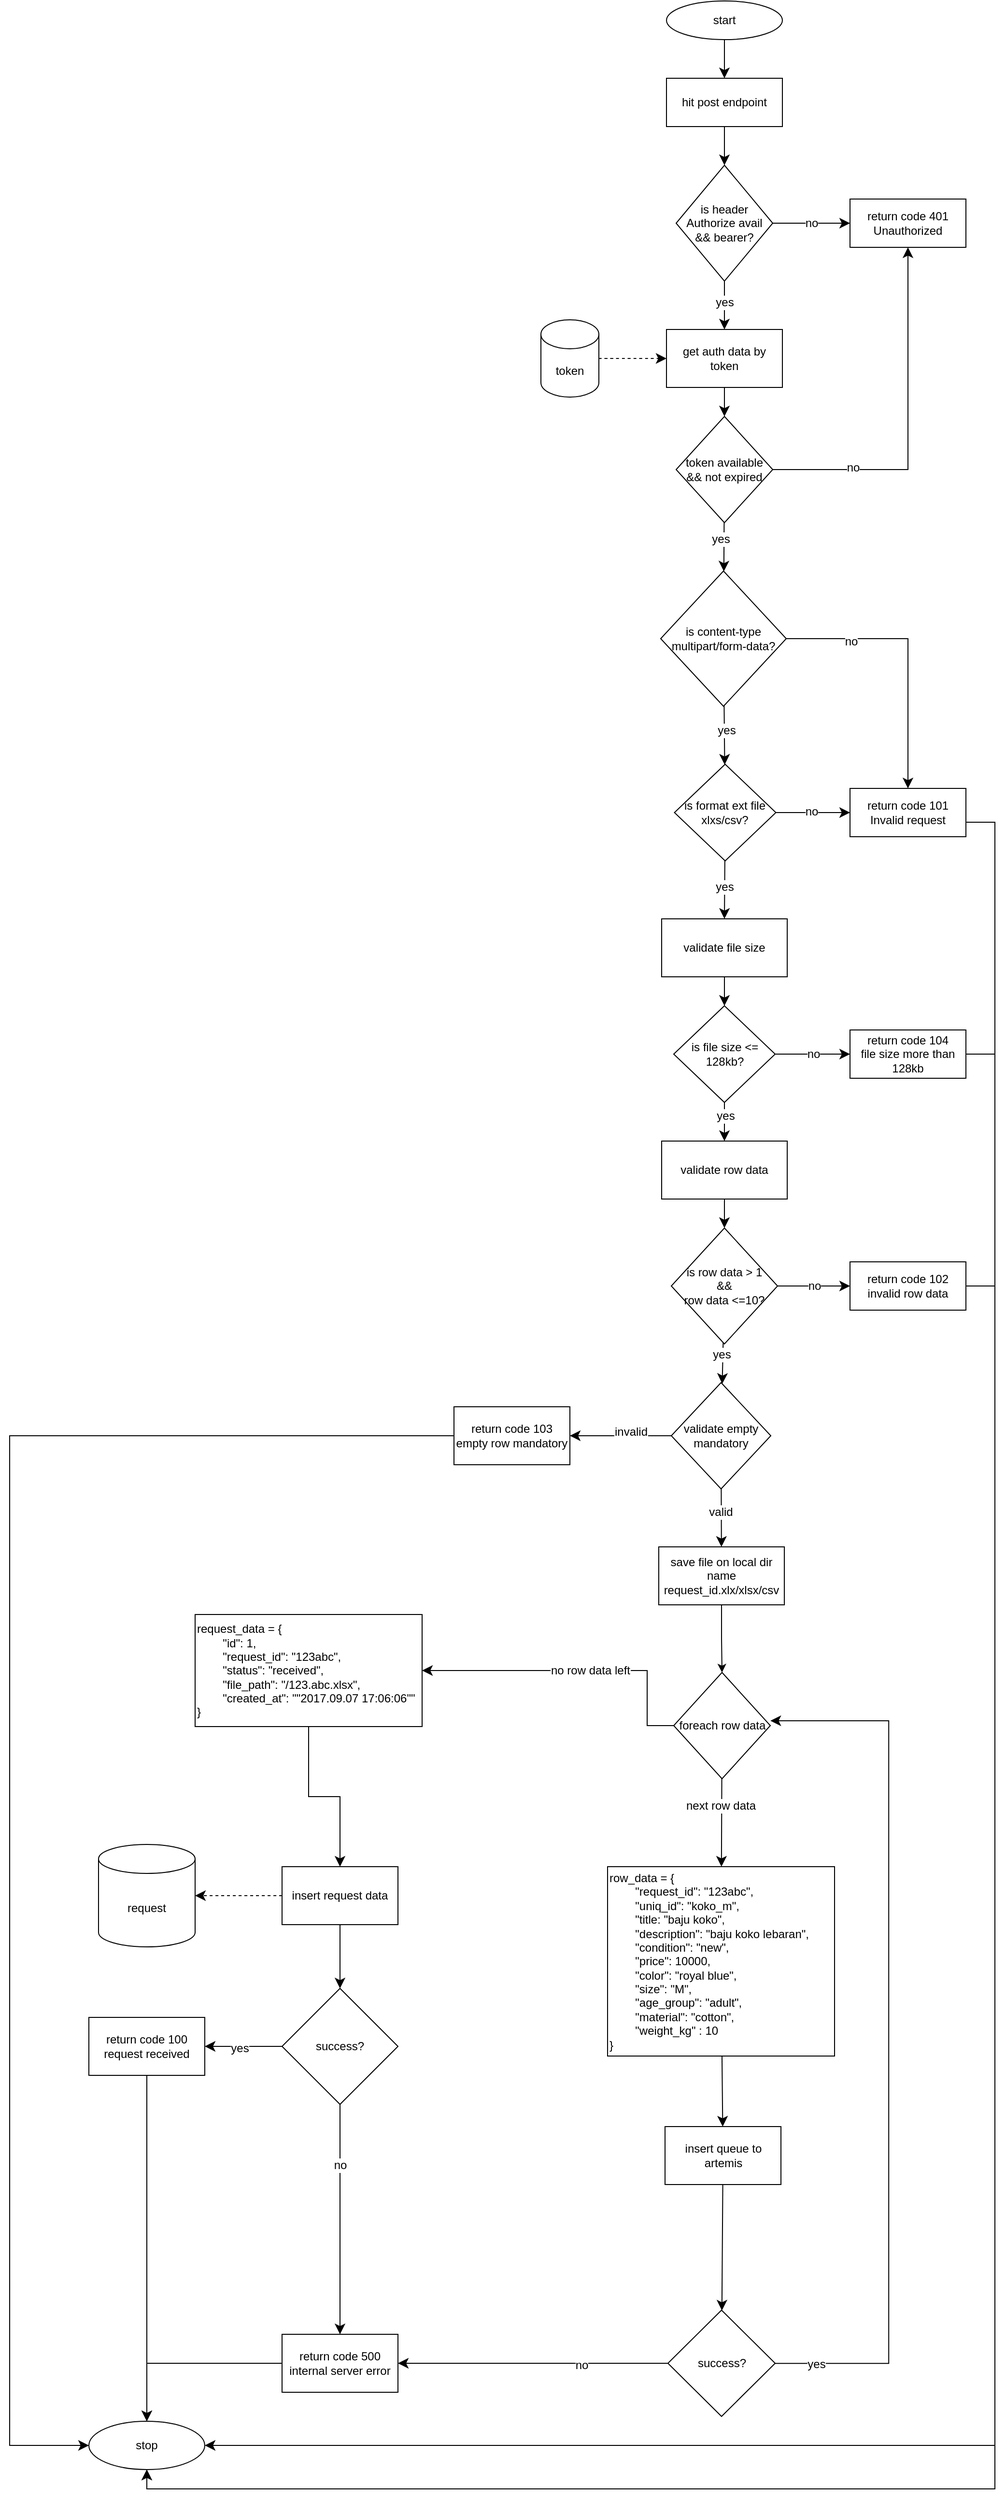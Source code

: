 <mxfile version="24.0.1" type="google">
  <diagram id="C5RBs43oDa-KdzZeNtuy" name="Page-1">
    <mxGraphModel grid="1" page="1" gridSize="10" guides="1" tooltips="1" connect="1" arrows="1" fold="1" pageScale="1" pageWidth="827" pageHeight="1169" math="0" shadow="0">
      <root>
        <mxCell id="WIyWlLk6GJQsqaUBKTNV-0" />
        <mxCell id="WIyWlLk6GJQsqaUBKTNV-1" parent="WIyWlLk6GJQsqaUBKTNV-0" />
        <mxCell id="SI7UW8Pgef0wgsVxKk_l-2" style="edgeStyle=none;curved=1;rounded=0;orthogonalLoop=1;jettySize=auto;html=1;exitX=0.5;exitY=1;exitDx=0;exitDy=0;fontSize=12;startSize=8;endSize=8;" edge="1" parent="WIyWlLk6GJQsqaUBKTNV-1" source="SI7UW8Pgef0wgsVxKk_l-0" target="SI7UW8Pgef0wgsVxKk_l-1">
          <mxGeometry relative="1" as="geometry" />
        </mxCell>
        <mxCell id="SI7UW8Pgef0wgsVxKk_l-0" value="start" style="ellipse;whiteSpace=wrap;html=1;" vertex="1" parent="WIyWlLk6GJQsqaUBKTNV-1">
          <mxGeometry x="220" y="40" width="120" height="40" as="geometry" />
        </mxCell>
        <mxCell id="SI7UW8Pgef0wgsVxKk_l-5" style="edgeStyle=none;curved=1;rounded=0;orthogonalLoop=1;jettySize=auto;html=1;fontSize=12;startSize=8;endSize=8;" edge="1" parent="WIyWlLk6GJQsqaUBKTNV-1" source="SI7UW8Pgef0wgsVxKk_l-1" target="SI7UW8Pgef0wgsVxKk_l-4">
          <mxGeometry relative="1" as="geometry" />
        </mxCell>
        <mxCell id="SI7UW8Pgef0wgsVxKk_l-1" value="hit post endpoint" style="rounded=0;whiteSpace=wrap;html=1;" vertex="1" parent="WIyWlLk6GJQsqaUBKTNV-1">
          <mxGeometry x="220" y="120" width="120" height="50" as="geometry" />
        </mxCell>
        <mxCell id="SI7UW8Pgef0wgsVxKk_l-7" style="edgeStyle=none;curved=1;rounded=0;orthogonalLoop=1;jettySize=auto;html=1;fontSize=12;startSize=8;endSize=8;" edge="1" parent="WIyWlLk6GJQsqaUBKTNV-1" source="SI7UW8Pgef0wgsVxKk_l-4" target="SI7UW8Pgef0wgsVxKk_l-6">
          <mxGeometry relative="1" as="geometry" />
        </mxCell>
        <mxCell id="SI7UW8Pgef0wgsVxKk_l-8" value="no" style="edgeLabel;html=1;align=center;verticalAlign=middle;resizable=0;points=[];fontSize=12;" connectable="0" vertex="1" parent="SI7UW8Pgef0wgsVxKk_l-7">
          <mxGeometry x="0.15" y="3" relative="1" as="geometry">
            <mxPoint x="-6" y="3" as="offset" />
          </mxGeometry>
        </mxCell>
        <mxCell id="SI7UW8Pgef0wgsVxKk_l-14" style="edgeStyle=none;curved=1;rounded=0;orthogonalLoop=1;jettySize=auto;html=1;fontSize=12;startSize=8;endSize=8;" edge="1" parent="WIyWlLk6GJQsqaUBKTNV-1" source="SI7UW8Pgef0wgsVxKk_l-4" target="SI7UW8Pgef0wgsVxKk_l-13">
          <mxGeometry relative="1" as="geometry" />
        </mxCell>
        <mxCell id="SI7UW8Pgef0wgsVxKk_l-31" value="yes" style="edgeLabel;html=1;align=center;verticalAlign=middle;resizable=0;points=[];fontSize=12;" connectable="0" vertex="1" parent="SI7UW8Pgef0wgsVxKk_l-14">
          <mxGeometry x="-0.133" relative="1" as="geometry">
            <mxPoint as="offset" />
          </mxGeometry>
        </mxCell>
        <mxCell id="SI7UW8Pgef0wgsVxKk_l-4" value="is header Authorize avail &amp;amp;&amp;amp; bearer?" style="rhombus;whiteSpace=wrap;html=1;" vertex="1" parent="WIyWlLk6GJQsqaUBKTNV-1">
          <mxGeometry x="230" y="210" width="100" height="120" as="geometry" />
        </mxCell>
        <mxCell id="SI7UW8Pgef0wgsVxKk_l-6" value="return code 401&lt;br&gt;Unauthorized" style="rounded=0;whiteSpace=wrap;html=1;" vertex="1" parent="WIyWlLk6GJQsqaUBKTNV-1">
          <mxGeometry x="410" y="245" width="120" height="50" as="geometry" />
        </mxCell>
        <mxCell id="SI7UW8Pgef0wgsVxKk_l-12" style="edgeStyle=none;curved=1;rounded=0;orthogonalLoop=1;jettySize=auto;html=1;exitX=1;exitY=0.5;exitDx=0;exitDy=0;exitPerimeter=0;fontSize=12;startSize=8;endSize=8;dashed=1;" edge="1" parent="WIyWlLk6GJQsqaUBKTNV-1" source="SI7UW8Pgef0wgsVxKk_l-10" target="SI7UW8Pgef0wgsVxKk_l-13">
          <mxGeometry relative="1" as="geometry" />
        </mxCell>
        <mxCell id="SI7UW8Pgef0wgsVxKk_l-10" value="token" style="shape=cylinder3;whiteSpace=wrap;html=1;boundedLbl=1;backgroundOutline=1;size=15;" vertex="1" parent="WIyWlLk6GJQsqaUBKTNV-1">
          <mxGeometry x="90" y="370" width="60" height="80" as="geometry" />
        </mxCell>
        <mxCell id="SI7UW8Pgef0wgsVxKk_l-16" style="edgeStyle=none;curved=1;rounded=0;orthogonalLoop=1;jettySize=auto;html=1;fontSize=12;startSize=8;endSize=8;" edge="1" parent="WIyWlLk6GJQsqaUBKTNV-1" source="SI7UW8Pgef0wgsVxKk_l-13" target="SI7UW8Pgef0wgsVxKk_l-48">
          <mxGeometry relative="1" as="geometry">
            <mxPoint x="280" y="510" as="targetPoint" />
          </mxGeometry>
        </mxCell>
        <mxCell id="SI7UW8Pgef0wgsVxKk_l-13" value="get auth data by token" style="rounded=0;whiteSpace=wrap;html=1;" vertex="1" parent="WIyWlLk6GJQsqaUBKTNV-1">
          <mxGeometry x="220" y="380" width="120" height="60" as="geometry" />
        </mxCell>
        <mxCell id="SI7UW8Pgef0wgsVxKk_l-18" style="edgeStyle=none;curved=1;rounded=0;orthogonalLoop=1;jettySize=auto;html=1;fontSize=12;startSize=8;endSize=8;" edge="1" parent="WIyWlLk6GJQsqaUBKTNV-1" source="SI7UW8Pgef0wgsVxKk_l-145" target="SI7UW8Pgef0wgsVxKk_l-17">
          <mxGeometry relative="1" as="geometry">
            <mxPoint x="278.4" y="730.0" as="sourcePoint" />
          </mxGeometry>
        </mxCell>
        <mxCell id="SI7UW8Pgef0wgsVxKk_l-51" value="yes" style="edgeLabel;html=1;align=center;verticalAlign=middle;resizable=0;points=[];fontSize=12;" connectable="0" vertex="1" parent="SI7UW8Pgef0wgsVxKk_l-18">
          <mxGeometry x="-0.181" y="2" relative="1" as="geometry">
            <mxPoint as="offset" />
          </mxGeometry>
        </mxCell>
        <mxCell id="SI7UW8Pgef0wgsVxKk_l-20" style="edgeStyle=none;curved=1;rounded=0;orthogonalLoop=1;jettySize=auto;html=1;exitX=1;exitY=0.5;exitDx=0;exitDy=0;fontSize=12;startSize=8;endSize=8;" edge="1" parent="WIyWlLk6GJQsqaUBKTNV-1" source="SI7UW8Pgef0wgsVxKk_l-17" target="SI7UW8Pgef0wgsVxKk_l-19">
          <mxGeometry relative="1" as="geometry" />
        </mxCell>
        <mxCell id="SI7UW8Pgef0wgsVxKk_l-21" value="no" style="edgeLabel;html=1;align=center;verticalAlign=middle;resizable=0;points=[];fontSize=12;" connectable="0" vertex="1" parent="SI7UW8Pgef0wgsVxKk_l-20">
          <mxGeometry x="-0.084" y="1" relative="1" as="geometry">
            <mxPoint x="1" as="offset" />
          </mxGeometry>
        </mxCell>
        <mxCell id="SI7UW8Pgef0wgsVxKk_l-42" style="edgeStyle=none;curved=1;rounded=0;orthogonalLoop=1;jettySize=auto;html=1;entryX=0.5;entryY=0;entryDx=0;entryDy=0;fontSize=12;startSize=8;endSize=8;" edge="1" parent="WIyWlLk6GJQsqaUBKTNV-1" source="SI7UW8Pgef0wgsVxKk_l-17" target="SI7UW8Pgef0wgsVxKk_l-41">
          <mxGeometry relative="1" as="geometry" />
        </mxCell>
        <mxCell id="SI7UW8Pgef0wgsVxKk_l-43" value="yes" style="edgeLabel;html=1;align=center;verticalAlign=middle;resizable=0;points=[];fontSize=12;" connectable="0" vertex="1" parent="SI7UW8Pgef0wgsVxKk_l-42">
          <mxGeometry x="-0.08" relative="1" as="geometry">
            <mxPoint as="offset" />
          </mxGeometry>
        </mxCell>
        <mxCell id="SI7UW8Pgef0wgsVxKk_l-17" value="is format ext file xlxs/csv?" style="rhombus;whiteSpace=wrap;html=1;" vertex="1" parent="WIyWlLk6GJQsqaUBKTNV-1">
          <mxGeometry x="228.25" y="830" width="105" height="100" as="geometry" />
        </mxCell>
        <mxCell id="SI7UW8Pgef0wgsVxKk_l-143" style="edgeStyle=orthogonalEdgeStyle;rounded=0;orthogonalLoop=1;jettySize=auto;html=1;fontSize=12;startSize=8;endSize=8;" edge="1" parent="WIyWlLk6GJQsqaUBKTNV-1" source="SI7UW8Pgef0wgsVxKk_l-19" target="SI7UW8Pgef0wgsVxKk_l-134">
          <mxGeometry relative="1" as="geometry">
            <Array as="points">
              <mxPoint x="560" y="890" />
              <mxPoint x="560" y="2615" />
            </Array>
          </mxGeometry>
        </mxCell>
        <mxCell id="SI7UW8Pgef0wgsVxKk_l-19" value="return code 101&lt;br&gt;Invalid request" style="rounded=0;whiteSpace=wrap;html=1;" vertex="1" parent="WIyWlLk6GJQsqaUBKTNV-1">
          <mxGeometry x="410" y="855" width="120" height="50" as="geometry" />
        </mxCell>
        <mxCell id="SI7UW8Pgef0wgsVxKk_l-26" style="edgeStyle=none;curved=1;rounded=0;orthogonalLoop=1;jettySize=auto;html=1;fontSize=12;startSize=8;endSize=8;" edge="1" parent="WIyWlLk6GJQsqaUBKTNV-1" source="SI7UW8Pgef0wgsVxKk_l-22" target="SI7UW8Pgef0wgsVxKk_l-25">
          <mxGeometry relative="1" as="geometry" />
        </mxCell>
        <mxCell id="SI7UW8Pgef0wgsVxKk_l-27" value="no" style="edgeLabel;html=1;align=center;verticalAlign=middle;resizable=0;points=[];fontSize=12;" connectable="0" vertex="1" parent="SI7UW8Pgef0wgsVxKk_l-26">
          <mxGeometry x="-0.006" relative="1" as="geometry">
            <mxPoint x="1" as="offset" />
          </mxGeometry>
        </mxCell>
        <mxCell id="SI7UW8Pgef0wgsVxKk_l-29" style="edgeStyle=none;curved=1;rounded=0;orthogonalLoop=1;jettySize=auto;html=1;fontSize=12;startSize=8;endSize=8;" edge="1" parent="WIyWlLk6GJQsqaUBKTNV-1" source="SI7UW8Pgef0wgsVxKk_l-22" target="SI7UW8Pgef0wgsVxKk_l-45">
          <mxGeometry relative="1" as="geometry">
            <mxPoint x="170" y="1220" as="targetPoint" />
          </mxGeometry>
        </mxCell>
        <mxCell id="SI7UW8Pgef0wgsVxKk_l-30" value="yes" style="edgeLabel;html=1;align=center;verticalAlign=middle;resizable=0;points=[];fontSize=12;" connectable="0" vertex="1" parent="SI7UW8Pgef0wgsVxKk_l-29">
          <mxGeometry x="-0.333" y="1" relative="1" as="geometry">
            <mxPoint as="offset" />
          </mxGeometry>
        </mxCell>
        <mxCell id="SI7UW8Pgef0wgsVxKk_l-22" value="is file size &amp;lt;= 128kb?" style="rhombus;whiteSpace=wrap;html=1;" vertex="1" parent="WIyWlLk6GJQsqaUBKTNV-1">
          <mxGeometry x="227.5" y="1080" width="105" height="100" as="geometry" />
        </mxCell>
        <mxCell id="SI7UW8Pgef0wgsVxKk_l-142" style="edgeStyle=orthogonalEdgeStyle;rounded=0;orthogonalLoop=1;jettySize=auto;html=1;fontSize=12;startSize=8;endSize=8;" edge="1" parent="WIyWlLk6GJQsqaUBKTNV-1" source="SI7UW8Pgef0wgsVxKk_l-25" target="SI7UW8Pgef0wgsVxKk_l-134">
          <mxGeometry relative="1" as="geometry">
            <Array as="points">
              <mxPoint x="560" y="1130" />
              <mxPoint x="560" y="2615" />
            </Array>
          </mxGeometry>
        </mxCell>
        <mxCell id="SI7UW8Pgef0wgsVxKk_l-25" value="return code 104&lt;br&gt;file size more than 128kb" style="rounded=0;whiteSpace=wrap;html=1;" vertex="1" parent="WIyWlLk6GJQsqaUBKTNV-1">
          <mxGeometry x="410" y="1105" width="120" height="50" as="geometry" />
        </mxCell>
        <mxCell id="SI7UW8Pgef0wgsVxKk_l-28" value="save file on local dir name request_id.xlx/xlsx/csv" style="rounded=0;whiteSpace=wrap;html=1;" vertex="1" parent="WIyWlLk6GJQsqaUBKTNV-1">
          <mxGeometry x="212" y="1640" width="130" height="60" as="geometry" />
        </mxCell>
        <mxCell id="SI7UW8Pgef0wgsVxKk_l-36" style="edgeStyle=none;curved=1;rounded=0;orthogonalLoop=1;jettySize=auto;html=1;fontSize=12;startSize=8;endSize=8;" edge="1" parent="WIyWlLk6GJQsqaUBKTNV-1" source="SI7UW8Pgef0wgsVxKk_l-34" target="SI7UW8Pgef0wgsVxKk_l-39">
          <mxGeometry relative="1" as="geometry">
            <mxPoint x="407.5" y="1390" as="targetPoint" />
          </mxGeometry>
        </mxCell>
        <mxCell id="SI7UW8Pgef0wgsVxKk_l-37" value="no" style="edgeLabel;html=1;align=center;verticalAlign=middle;resizable=0;points=[];fontSize=12;" connectable="0" vertex="1" parent="SI7UW8Pgef0wgsVxKk_l-36">
          <mxGeometry x="-0.021" relative="1" as="geometry">
            <mxPoint x="1" as="offset" />
          </mxGeometry>
        </mxCell>
        <mxCell id="SI7UW8Pgef0wgsVxKk_l-117" style="edgeStyle=none;curved=1;rounded=0;orthogonalLoop=1;jettySize=auto;html=1;fontSize=12;startSize=8;endSize=8;" edge="1" parent="WIyWlLk6GJQsqaUBKTNV-1" source="SI7UW8Pgef0wgsVxKk_l-34" target="SI7UW8Pgef0wgsVxKk_l-59">
          <mxGeometry relative="1" as="geometry" />
        </mxCell>
        <mxCell id="SI7UW8Pgef0wgsVxKk_l-118" value="yes" style="edgeLabel;html=1;align=center;verticalAlign=middle;resizable=0;points=[];fontSize=12;" connectable="0" vertex="1" parent="SI7UW8Pgef0wgsVxKk_l-117">
          <mxGeometry x="-0.428" y="-2" relative="1" as="geometry">
            <mxPoint as="offset" />
          </mxGeometry>
        </mxCell>
        <mxCell id="SI7UW8Pgef0wgsVxKk_l-34" value="is row data &amp;gt; 1 &lt;br&gt;&amp;amp;&amp;amp; &lt;br&gt;row data &amp;lt;=10?" style="rhombus;whiteSpace=wrap;html=1;" vertex="1" parent="WIyWlLk6GJQsqaUBKTNV-1">
          <mxGeometry x="225" y="1310" width="110" height="120" as="geometry" />
        </mxCell>
        <mxCell id="SI7UW8Pgef0wgsVxKk_l-141" style="edgeStyle=orthogonalEdgeStyle;rounded=0;orthogonalLoop=1;jettySize=auto;html=1;fontSize=12;startSize=8;endSize=8;" edge="1" parent="WIyWlLk6GJQsqaUBKTNV-1" source="SI7UW8Pgef0wgsVxKk_l-39" target="SI7UW8Pgef0wgsVxKk_l-134">
          <mxGeometry relative="1" as="geometry">
            <mxPoint x="560" y="1415" as="sourcePoint" />
            <mxPoint x="-168" y="2615" as="targetPoint" />
            <Array as="points">
              <mxPoint x="560" y="1370" />
              <mxPoint x="560" y="2570" />
            </Array>
          </mxGeometry>
        </mxCell>
        <mxCell id="SI7UW8Pgef0wgsVxKk_l-39" value="return code 102&lt;br&gt;invalid row data" style="rounded=0;whiteSpace=wrap;html=1;" vertex="1" parent="WIyWlLk6GJQsqaUBKTNV-1">
          <mxGeometry x="410" y="1345" width="120" height="50" as="geometry" />
        </mxCell>
        <mxCell id="SI7UW8Pgef0wgsVxKk_l-44" style="edgeStyle=none;curved=1;rounded=0;orthogonalLoop=1;jettySize=auto;html=1;fontSize=12;startSize=8;endSize=8;" edge="1" parent="WIyWlLk6GJQsqaUBKTNV-1" source="SI7UW8Pgef0wgsVxKk_l-41" target="SI7UW8Pgef0wgsVxKk_l-22">
          <mxGeometry relative="1" as="geometry" />
        </mxCell>
        <mxCell id="SI7UW8Pgef0wgsVxKk_l-41" value="validate file size" style="rounded=0;whiteSpace=wrap;html=1;" vertex="1" parent="WIyWlLk6GJQsqaUBKTNV-1">
          <mxGeometry x="215" y="990" width="130" height="60" as="geometry" />
        </mxCell>
        <mxCell id="SI7UW8Pgef0wgsVxKk_l-47" style="edgeStyle=none;curved=1;rounded=0;orthogonalLoop=1;jettySize=auto;html=1;fontSize=12;startSize=8;endSize=8;" edge="1" parent="WIyWlLk6GJQsqaUBKTNV-1" source="SI7UW8Pgef0wgsVxKk_l-45" target="SI7UW8Pgef0wgsVxKk_l-34">
          <mxGeometry relative="1" as="geometry" />
        </mxCell>
        <mxCell id="SI7UW8Pgef0wgsVxKk_l-45" value="validate row data" style="rounded=0;whiteSpace=wrap;html=1;" vertex="1" parent="WIyWlLk6GJQsqaUBKTNV-1">
          <mxGeometry x="215" y="1220" width="130" height="60" as="geometry" />
        </mxCell>
        <mxCell id="SI7UW8Pgef0wgsVxKk_l-49" style="edgeStyle=orthogonalEdgeStyle;rounded=0;orthogonalLoop=1;jettySize=auto;html=1;fontSize=12;startSize=8;endSize=8;" edge="1" parent="WIyWlLk6GJQsqaUBKTNV-1" source="SI7UW8Pgef0wgsVxKk_l-48" target="SI7UW8Pgef0wgsVxKk_l-6">
          <mxGeometry relative="1" as="geometry" />
        </mxCell>
        <mxCell id="SI7UW8Pgef0wgsVxKk_l-50" value="no" style="edgeLabel;html=1;align=center;verticalAlign=middle;resizable=0;points=[];fontSize=12;" connectable="0" vertex="1" parent="SI7UW8Pgef0wgsVxKk_l-49">
          <mxGeometry x="-0.553" y="2" relative="1" as="geometry">
            <mxPoint as="offset" />
          </mxGeometry>
        </mxCell>
        <mxCell id="SI7UW8Pgef0wgsVxKk_l-146" style="edgeStyle=none;curved=1;rounded=0;orthogonalLoop=1;jettySize=auto;html=1;fontSize=12;startSize=8;endSize=8;" edge="1" parent="WIyWlLk6GJQsqaUBKTNV-1" source="SI7UW8Pgef0wgsVxKk_l-48" target="SI7UW8Pgef0wgsVxKk_l-145">
          <mxGeometry relative="1" as="geometry" />
        </mxCell>
        <mxCell id="SI7UW8Pgef0wgsVxKk_l-147" value="yes" style="edgeLabel;html=1;align=center;verticalAlign=middle;resizable=0;points=[];fontSize=12;" connectable="0" vertex="1" parent="SI7UW8Pgef0wgsVxKk_l-146">
          <mxGeometry x="-0.288" y="-4" relative="1" as="geometry">
            <mxPoint y="-1" as="offset" />
          </mxGeometry>
        </mxCell>
        <mxCell id="SI7UW8Pgef0wgsVxKk_l-48" value="token available &amp;amp;&amp;amp; not expired" style="rhombus;whiteSpace=wrap;html=1;" vertex="1" parent="WIyWlLk6GJQsqaUBKTNV-1">
          <mxGeometry x="230" y="470" width="100" height="110" as="geometry" />
        </mxCell>
        <mxCell id="SI7UW8Pgef0wgsVxKk_l-122" style="edgeStyle=none;curved=1;rounded=0;orthogonalLoop=1;jettySize=auto;html=1;fontSize=12;startSize=8;endSize=8;" edge="1" parent="WIyWlLk6GJQsqaUBKTNV-1" source="SI7UW8Pgef0wgsVxKk_l-54" target="xeLrAt8RtwnH5iaN9nZF-1">
          <mxGeometry relative="1" as="geometry">
            <mxPoint x="277.206" y="1971" as="targetPoint" />
          </mxGeometry>
        </mxCell>
        <mxCell id="SI7UW8Pgef0wgsVxKk_l-127" value="next row data" style="edgeLabel;html=1;align=center;verticalAlign=middle;resizable=0;points=[];fontSize=12;" connectable="0" vertex="1" parent="SI7UW8Pgef0wgsVxKk_l-122">
          <mxGeometry x="-0.382" y="-1" relative="1" as="geometry">
            <mxPoint as="offset" />
          </mxGeometry>
        </mxCell>
        <mxCell id="SI7UW8Pgef0wgsVxKk_l-130" style="edgeStyle=orthogonalEdgeStyle;rounded=0;orthogonalLoop=1;jettySize=auto;html=1;fontSize=12;startSize=8;endSize=8;" edge="1" parent="WIyWlLk6GJQsqaUBKTNV-1" source="SI7UW8Pgef0wgsVxKk_l-54" target="SI7UW8Pgef0wgsVxKk_l-129">
          <mxGeometry relative="1" as="geometry">
            <Array as="points">
              <mxPoint x="200" y="1825" />
              <mxPoint x="200" y="1768" />
            </Array>
          </mxGeometry>
        </mxCell>
        <mxCell id="SI7UW8Pgef0wgsVxKk_l-131" value="no row data left" style="edgeLabel;html=1;align=center;verticalAlign=middle;resizable=0;points=[];fontSize=12;" connectable="0" vertex="1" parent="SI7UW8Pgef0wgsVxKk_l-130">
          <mxGeometry x="-0.091" y="3" relative="1" as="geometry">
            <mxPoint x="1" y="-3" as="offset" />
          </mxGeometry>
        </mxCell>
        <mxCell id="SI7UW8Pgef0wgsVxKk_l-54" value="foreach row data" style="rhombus;whiteSpace=wrap;html=1;" vertex="1" parent="WIyWlLk6GJQsqaUBKTNV-1">
          <mxGeometry x="227.5" y="1770" width="100" height="110" as="geometry" />
        </mxCell>
        <mxCell id="SI7UW8Pgef0wgsVxKk_l-136" style="edgeStyle=none;curved=1;rounded=0;orthogonalLoop=1;jettySize=auto;html=1;fontSize=12;startSize=8;endSize=8;" edge="1" parent="WIyWlLk6GJQsqaUBKTNV-1" source="SI7UW8Pgef0wgsVxKk_l-57" target="SI7UW8Pgef0wgsVxKk_l-134">
          <mxGeometry relative="1" as="geometry" />
        </mxCell>
        <mxCell id="SI7UW8Pgef0wgsVxKk_l-57" value="return code 100&lt;div&gt;request received&lt;br&gt;&lt;/div&gt;" style="rounded=0;whiteSpace=wrap;html=1;" vertex="1" parent="WIyWlLk6GJQsqaUBKTNV-1">
          <mxGeometry x="-378" y="2127" width="120" height="60" as="geometry" />
        </mxCell>
        <mxCell id="SI7UW8Pgef0wgsVxKk_l-123" style="edgeStyle=none;curved=1;rounded=0;orthogonalLoop=1;jettySize=auto;html=1;fontSize=12;startSize=8;endSize=8;" edge="1" parent="WIyWlLk6GJQsqaUBKTNV-1" source="xeLrAt8RtwnH5iaN9nZF-1" target="SI7UW8Pgef0wgsVxKk_l-74">
          <mxGeometry relative="1" as="geometry">
            <mxPoint x="277.777" y="2175" as="sourcePoint" />
          </mxGeometry>
        </mxCell>
        <mxCell id="SI7UW8Pgef0wgsVxKk_l-115" style="edgeStyle=none;curved=1;rounded=0;orthogonalLoop=1;jettySize=auto;html=1;fontSize=12;startSize=8;endSize=8;" edge="1" parent="WIyWlLk6GJQsqaUBKTNV-1" source="SI7UW8Pgef0wgsVxKk_l-59" target="SI7UW8Pgef0wgsVxKk_l-63">
          <mxGeometry relative="1" as="geometry" />
        </mxCell>
        <mxCell id="SI7UW8Pgef0wgsVxKk_l-119" value="invalid" style="edgeLabel;html=1;align=center;verticalAlign=middle;resizable=0;points=[];fontSize=12;" connectable="0" vertex="1" parent="SI7UW8Pgef0wgsVxKk_l-115">
          <mxGeometry x="-0.2" y="-4" relative="1" as="geometry">
            <mxPoint as="offset" />
          </mxGeometry>
        </mxCell>
        <mxCell id="SI7UW8Pgef0wgsVxKk_l-120" style="edgeStyle=none;curved=1;rounded=0;orthogonalLoop=1;jettySize=auto;html=1;fontSize=12;startSize=8;endSize=8;" edge="1" parent="WIyWlLk6GJQsqaUBKTNV-1" source="SI7UW8Pgef0wgsVxKk_l-59" target="SI7UW8Pgef0wgsVxKk_l-28">
          <mxGeometry relative="1" as="geometry">
            <mxPoint x="410" y="1690" as="sourcePoint" />
          </mxGeometry>
        </mxCell>
        <mxCell id="SI7UW8Pgef0wgsVxKk_l-133" value="valid" style="edgeLabel;html=1;align=center;verticalAlign=middle;resizable=0;points=[];fontSize=12;" connectable="0" vertex="1" parent="SI7UW8Pgef0wgsVxKk_l-120">
          <mxGeometry x="-0.198" y="-1" relative="1" as="geometry">
            <mxPoint as="offset" />
          </mxGeometry>
        </mxCell>
        <mxCell id="SI7UW8Pgef0wgsVxKk_l-59" value="validate empty mandatory" style="rhombus;whiteSpace=wrap;html=1;" vertex="1" parent="WIyWlLk6GJQsqaUBKTNV-1">
          <mxGeometry x="225" y="1470" width="103" height="110" as="geometry" />
        </mxCell>
        <mxCell id="SI7UW8Pgef0wgsVxKk_l-139" style="edgeStyle=orthogonalEdgeStyle;rounded=0;orthogonalLoop=1;jettySize=auto;html=1;fontSize=12;startSize=8;endSize=8;" edge="1" parent="WIyWlLk6GJQsqaUBKTNV-1" source="SI7UW8Pgef0wgsVxKk_l-63" target="SI7UW8Pgef0wgsVxKk_l-134">
          <mxGeometry relative="1" as="geometry">
            <Array as="points">
              <mxPoint x="-460" y="1525" />
              <mxPoint x="-460" y="2570" />
            </Array>
          </mxGeometry>
        </mxCell>
        <mxCell id="SI7UW8Pgef0wgsVxKk_l-63" value="return code 103&lt;br&gt;empty row mandatory" style="rounded=0;whiteSpace=wrap;html=1;" vertex="1" parent="WIyWlLk6GJQsqaUBKTNV-1">
          <mxGeometry y="1495" width="120" height="60" as="geometry" />
        </mxCell>
        <mxCell id="SI7UW8Pgef0wgsVxKk_l-121" style="edgeStyle=none;curved=1;rounded=0;orthogonalLoop=1;jettySize=auto;html=1;fontSize=12;startSize=8;endSize=8;" edge="1" parent="WIyWlLk6GJQsqaUBKTNV-1" source="SI7UW8Pgef0wgsVxKk_l-74" target="SI7UW8Pgef0wgsVxKk_l-77">
          <mxGeometry relative="1" as="geometry" />
        </mxCell>
        <mxCell id="SI7UW8Pgef0wgsVxKk_l-74" value="insert queue to artemis" style="rounded=0;whiteSpace=wrap;html=1;" vertex="1" parent="WIyWlLk6GJQsqaUBKTNV-1">
          <mxGeometry x="218.5" y="2240" width="120" height="60" as="geometry" />
        </mxCell>
        <mxCell id="SI7UW8Pgef0wgsVxKk_l-125" style="edgeStyle=orthogonalEdgeStyle;rounded=0;orthogonalLoop=1;jettySize=auto;html=1;fontSize=12;startSize=8;endSize=8;" edge="1" parent="WIyWlLk6GJQsqaUBKTNV-1">
          <mxGeometry relative="1" as="geometry">
            <mxPoint x="327.62" y="1820" as="targetPoint" />
            <Array as="points">
              <mxPoint x="450.12" y="2485" />
              <mxPoint x="450.12" y="1820" />
            </Array>
            <mxPoint x="327.497" y="2485.077" as="sourcePoint" />
          </mxGeometry>
        </mxCell>
        <mxCell id="SI7UW8Pgef0wgsVxKk_l-128" value="yes" style="edgeLabel;html=1;align=center;verticalAlign=middle;resizable=0;points=[];fontSize=12;" connectable="0" vertex="1" parent="SI7UW8Pgef0wgsVxKk_l-125">
          <mxGeometry x="-0.896" y="-1" relative="1" as="geometry">
            <mxPoint as="offset" />
          </mxGeometry>
        </mxCell>
        <mxCell id="SI7UW8Pgef0wgsVxKk_l-77" value="success?" style="rhombus;whiteSpace=wrap;html=1;" vertex="1" parent="WIyWlLk6GJQsqaUBKTNV-1">
          <mxGeometry x="221.5" y="2430" width="111" height="110" as="geometry" />
        </mxCell>
        <mxCell id="SI7UW8Pgef0wgsVxKk_l-88" style="edgeStyle=none;curved=1;rounded=0;orthogonalLoop=1;jettySize=auto;html=1;fontSize=12;startSize=8;endSize=8;" edge="1" parent="WIyWlLk6GJQsqaUBKTNV-1" source="SI7UW8Pgef0wgsVxKk_l-77" target="SI7UW8Pgef0wgsVxKk_l-87">
          <mxGeometry relative="1" as="geometry">
            <mxPoint x="-302.5" y="2543" as="sourcePoint" />
          </mxGeometry>
        </mxCell>
        <mxCell id="SI7UW8Pgef0wgsVxKk_l-102" value="no" style="edgeLabel;html=1;align=center;verticalAlign=middle;resizable=0;points=[];fontSize=12;" connectable="0" vertex="1" parent="SI7UW8Pgef0wgsVxKk_l-88">
          <mxGeometry x="-0.36" y="2" relative="1" as="geometry">
            <mxPoint as="offset" />
          </mxGeometry>
        </mxCell>
        <mxCell id="SI7UW8Pgef0wgsVxKk_l-158" style="edgeStyle=orthogonalEdgeStyle;rounded=0;orthogonalLoop=1;jettySize=auto;html=1;fontSize=12;startSize=8;endSize=8;" edge="1" parent="WIyWlLk6GJQsqaUBKTNV-1" source="SI7UW8Pgef0wgsVxKk_l-87" target="SI7UW8Pgef0wgsVxKk_l-134">
          <mxGeometry relative="1" as="geometry" />
        </mxCell>
        <mxCell id="SI7UW8Pgef0wgsVxKk_l-87" value="return code 500&lt;div&gt;internal server error&lt;/div&gt;" style="rounded=0;whiteSpace=wrap;html=1;" vertex="1" parent="WIyWlLk6GJQsqaUBKTNV-1">
          <mxGeometry x="-178" y="2455" width="120" height="60" as="geometry" />
        </mxCell>
        <mxCell id="SI7UW8Pgef0wgsVxKk_l-94" style="edgeStyle=none;curved=1;rounded=0;orthogonalLoop=1;jettySize=auto;html=1;fontSize=12;startSize=8;endSize=8;dashed=1;" edge="1" parent="WIyWlLk6GJQsqaUBKTNV-1" source="SI7UW8Pgef0wgsVxKk_l-89" target="SI7UW8Pgef0wgsVxKk_l-92">
          <mxGeometry relative="1" as="geometry" />
        </mxCell>
        <mxCell id="SI7UW8Pgef0wgsVxKk_l-96" style="edgeStyle=none;curved=1;rounded=0;orthogonalLoop=1;jettySize=auto;html=1;fontSize=12;startSize=8;endSize=8;" edge="1" parent="WIyWlLk6GJQsqaUBKTNV-1" source="SI7UW8Pgef0wgsVxKk_l-89" target="SI7UW8Pgef0wgsVxKk_l-95">
          <mxGeometry relative="1" as="geometry" />
        </mxCell>
        <mxCell id="SI7UW8Pgef0wgsVxKk_l-89" value="insert request data" style="rounded=0;whiteSpace=wrap;html=1;" vertex="1" parent="WIyWlLk6GJQsqaUBKTNV-1">
          <mxGeometry x="-178" y="1971" width="120" height="60" as="geometry" />
        </mxCell>
        <mxCell id="SI7UW8Pgef0wgsVxKk_l-92" value="request" style="shape=cylinder3;whiteSpace=wrap;html=1;boundedLbl=1;backgroundOutline=1;size=15;" vertex="1" parent="WIyWlLk6GJQsqaUBKTNV-1">
          <mxGeometry x="-368" y="1948" width="100" height="106" as="geometry" />
        </mxCell>
        <mxCell id="SI7UW8Pgef0wgsVxKk_l-97" style="rounded=0;orthogonalLoop=1;jettySize=auto;html=1;fontSize=12;startSize=8;endSize=8;" edge="1" parent="WIyWlLk6GJQsqaUBKTNV-1" source="SI7UW8Pgef0wgsVxKk_l-95" target="SI7UW8Pgef0wgsVxKk_l-87">
          <mxGeometry relative="1" as="geometry">
            <mxPoint x="-88" y="2337" as="targetPoint" />
          </mxGeometry>
        </mxCell>
        <mxCell id="SI7UW8Pgef0wgsVxKk_l-98" value="no" style="edgeLabel;html=1;align=center;verticalAlign=middle;resizable=0;points=[];fontSize=12;" connectable="0" vertex="1" parent="SI7UW8Pgef0wgsVxKk_l-97">
          <mxGeometry x="-0.511" y="-2" relative="1" as="geometry">
            <mxPoint x="2" y="5" as="offset" />
          </mxGeometry>
        </mxCell>
        <mxCell id="SI7UW8Pgef0wgsVxKk_l-99" style="edgeStyle=none;curved=1;rounded=0;orthogonalLoop=1;jettySize=auto;html=1;fontSize=12;startSize=8;endSize=8;" edge="1" parent="WIyWlLk6GJQsqaUBKTNV-1" source="SI7UW8Pgef0wgsVxKk_l-95" target="SI7UW8Pgef0wgsVxKk_l-57">
          <mxGeometry relative="1" as="geometry" />
        </mxCell>
        <mxCell id="SI7UW8Pgef0wgsVxKk_l-100" value="yes" style="edgeLabel;html=1;align=center;verticalAlign=middle;resizable=0;points=[];fontSize=12;" connectable="0" vertex="1" parent="SI7UW8Pgef0wgsVxKk_l-99">
          <mxGeometry x="0.1" y="2" relative="1" as="geometry">
            <mxPoint as="offset" />
          </mxGeometry>
        </mxCell>
        <mxCell id="SI7UW8Pgef0wgsVxKk_l-95" value="success?" style="rhombus;whiteSpace=wrap;html=1;" vertex="1" parent="WIyWlLk6GJQsqaUBKTNV-1">
          <mxGeometry x="-178" y="2097" width="120" height="120" as="geometry" />
        </mxCell>
        <mxCell id="SI7UW8Pgef0wgsVxKk_l-132" style="edgeStyle=orthogonalEdgeStyle;rounded=0;orthogonalLoop=1;jettySize=auto;html=1;fontSize=12;startSize=8;endSize=8;" edge="1" parent="WIyWlLk6GJQsqaUBKTNV-1" source="SI7UW8Pgef0wgsVxKk_l-129" target="SI7UW8Pgef0wgsVxKk_l-89">
          <mxGeometry relative="1" as="geometry" />
        </mxCell>
        <mxCell id="SI7UW8Pgef0wgsVxKk_l-129" value="request_data = {&lt;div&gt;&lt;span style=&quot;white-space: pre;&quot;&gt;&#x9;&lt;/span&gt;&quot;&lt;span style=&quot;background-color: initial;&quot;&gt;id&quot;: 1,&lt;br&gt;&lt;span style=&quot;white-space: pre;&quot;&gt;&#x9;&lt;/span&gt;&quot;request_id&quot;: &quot;123abc&quot;,&lt;/span&gt;&lt;/div&gt;&lt;div&gt;&lt;span style=&quot;background-color: initial;&quot;&gt;&lt;span style=&quot;white-space: pre;&quot;&gt;&#x9;&lt;/span&gt;&quot;status&quot;: &quot;received&quot;,&lt;/span&gt;&lt;/div&gt;&lt;div&gt;&lt;span style=&quot;background-color: initial;&quot;&gt;&lt;span style=&quot;white-space: pre;&quot;&gt;&#x9;&lt;/span&gt;&quot;file_path&quot;: &quot;/&lt;/span&gt;&lt;span style=&quot;text-align: center; background-color: initial;&quot;&gt;123.abc.xlsx&lt;/span&gt;&lt;span style=&quot;background-color: initial;&quot;&gt;&quot;,&lt;/span&gt;&lt;/div&gt;&lt;div&gt;&lt;span style=&quot;background-color: initial;&quot;&gt;&lt;span style=&quot;white-space: pre;&quot;&gt;&#x9;&lt;/span&gt;&quot;created_at&quot;: &quot;&lt;/span&gt;&lt;span style=&quot;background-color: initial;&quot;&gt;&quot;2017.09.07 17:06:06&quot;&lt;/span&gt;&lt;span style=&quot;background-color: initial;&quot;&gt;&quot;&lt;/span&gt;&lt;/div&gt;&lt;div&gt;}&lt;/div&gt;" style="rounded=0;whiteSpace=wrap;html=1;align=left;" vertex="1" parent="WIyWlLk6GJQsqaUBKTNV-1">
          <mxGeometry x="-268" y="1710" width="235" height="116" as="geometry" />
        </mxCell>
        <mxCell id="SI7UW8Pgef0wgsVxKk_l-134" value="stop" style="ellipse;whiteSpace=wrap;html=1;" vertex="1" parent="WIyWlLk6GJQsqaUBKTNV-1">
          <mxGeometry x="-378" y="2545" width="120" height="50" as="geometry" />
        </mxCell>
        <mxCell id="SI7UW8Pgef0wgsVxKk_l-148" style="edgeStyle=orthogonalEdgeStyle;rounded=0;orthogonalLoop=1;jettySize=auto;html=1;fontSize=12;startSize=8;endSize=8;" edge="1" parent="WIyWlLk6GJQsqaUBKTNV-1" source="SI7UW8Pgef0wgsVxKk_l-145" target="SI7UW8Pgef0wgsVxKk_l-19">
          <mxGeometry relative="1" as="geometry" />
        </mxCell>
        <mxCell id="SI7UW8Pgef0wgsVxKk_l-150" value="no" style="edgeLabel;html=1;align=center;verticalAlign=middle;resizable=0;points=[];fontSize=12;" connectable="0" vertex="1" parent="SI7UW8Pgef0wgsVxKk_l-148">
          <mxGeometry x="-0.531" y="-3" relative="1" as="geometry">
            <mxPoint x="1" as="offset" />
          </mxGeometry>
        </mxCell>
        <mxCell id="SI7UW8Pgef0wgsVxKk_l-145" value="is content-type multipart/form-data?" style="rhombus;whiteSpace=wrap;html=1;" vertex="1" parent="WIyWlLk6GJQsqaUBKTNV-1">
          <mxGeometry x="214" y="630" width="130" height="140" as="geometry" />
        </mxCell>
        <mxCell id="u6Z2U74L1cDcNXQ60Q36-1" style="edgeStyle=orthogonalEdgeStyle;rounded=0;orthogonalLoop=1;jettySize=auto;html=1;" edge="1" parent="WIyWlLk6GJQsqaUBKTNV-1" source="SI7UW8Pgef0wgsVxKk_l-28" target="SI7UW8Pgef0wgsVxKk_l-54">
          <mxGeometry relative="1" as="geometry">
            <mxPoint x="345" y="1730.053" as="sourcePoint" />
          </mxGeometry>
        </mxCell>
        <mxCell id="xeLrAt8RtwnH5iaN9nZF-1" value="row_data = {&lt;div&gt;&lt;span style=&quot;background-color: initial;&quot;&gt;&lt;span style=&quot;white-space: pre;&quot;&gt;&#x9;&lt;/span&gt;&quot;request_id&quot;: &quot;123abc&quot;,&lt;/span&gt;&lt;/div&gt;&lt;div&gt;&lt;span style=&quot;background-color: initial;&quot;&gt;&lt;span style=&quot;white-space: pre;&quot;&gt;&#x9;&lt;/span&gt;&quot;uniq_id&quot;: &quot;koko_m&quot;,&lt;br&gt;&lt;/span&gt;&lt;/div&gt;&lt;div&gt;&lt;span style=&quot;background-color: initial;&quot;&gt;&lt;span style=&quot;white-space: pre;&quot;&gt;&#x9;&lt;/span&gt;&quot;title: &quot;baju koko&quot;,&lt;br&gt;&lt;/span&gt;&lt;/div&gt;&lt;div&gt;&lt;span style=&quot;white-space: pre;&quot;&gt;&#x9;&lt;/span&gt;&quot;description&quot;: &quot;baju koko lebaran&quot;,&lt;br&gt;&lt;/div&gt;&lt;div&gt;&lt;span style=&quot;background-color: initial;&quot;&gt;&lt;span style=&quot;white-space: pre;&quot;&gt;&#x9;&lt;/span&gt;&quot;condition&quot;: &quot;new&quot;,&lt;/span&gt;&lt;/div&gt;&lt;div&gt;&lt;span style=&quot;background-color: initial;&quot;&gt;&lt;span style=&quot;white-space: pre;&quot;&gt;&#x9;&lt;/span&gt;&quot;price&quot;: 10000&lt;/span&gt;&lt;span style=&quot;background-color: initial;&quot;&gt;,&lt;/span&gt;&lt;/div&gt;&lt;div&gt;&lt;span style=&quot;background-color: initial;&quot;&gt;&lt;span style=&quot;white-space: pre;&quot;&gt;&#x9;&lt;/span&gt;&quot;color&quot;: &quot;royal blue&quot;,&lt;/span&gt;&lt;/div&gt;&lt;div&gt;&lt;span style=&quot;background-color: initial;&quot;&gt;&lt;span style=&quot;white-space: pre;&quot;&gt;&#x9;&lt;/span&gt;&quot;size&quot;: &quot;M&quot;,&lt;br&gt;&lt;/span&gt;&lt;/div&gt;&lt;div&gt;&lt;span style=&quot;background-color: initial;&quot;&gt;&lt;span style=&quot;white-space: pre;&quot;&gt;&#x9;&lt;/span&gt;&quot;age_group&quot;: &quot;adult&quot;,&lt;br&gt;&lt;/span&gt;&lt;/div&gt;&lt;div&gt;&lt;span style=&quot;background-color: initial;&quot;&gt;&lt;span style=&quot;white-space: pre;&quot;&gt;&#x9;&lt;/span&gt;&quot;material&quot;: &quot;cotton&quot;,&lt;br&gt;&lt;/span&gt;&lt;/div&gt;&lt;div&gt;&lt;span style=&quot;background-color: initial;&quot;&gt;&lt;span style=&quot;white-space: pre;&quot;&gt;&#x9;&lt;/span&gt;&quot;weight_kg&quot; : 10&lt;/span&gt;&lt;/div&gt;&lt;div&gt;&lt;span style=&quot;background-color: initial;&quot;&gt;}&lt;/span&gt;&lt;/div&gt;" style="rounded=0;whiteSpace=wrap;html=1;align=left;" vertex="1" parent="WIyWlLk6GJQsqaUBKTNV-1">
          <mxGeometry x="159" y="1971" width="235" height="196" as="geometry" />
        </mxCell>
      </root>
    </mxGraphModel>
  </diagram>
</mxfile>
